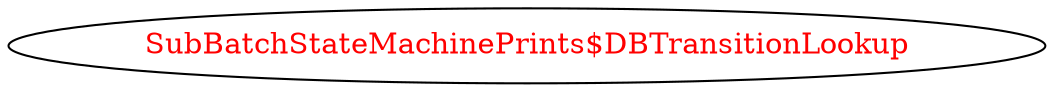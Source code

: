 digraph dependencyGraph {
 concentrate=true;
 ranksep="2.0";
 rankdir="LR"; 
 splines="ortho";
"SubBatchStateMachinePrints$DBTransitionLookup" [fontcolor="red"];
}